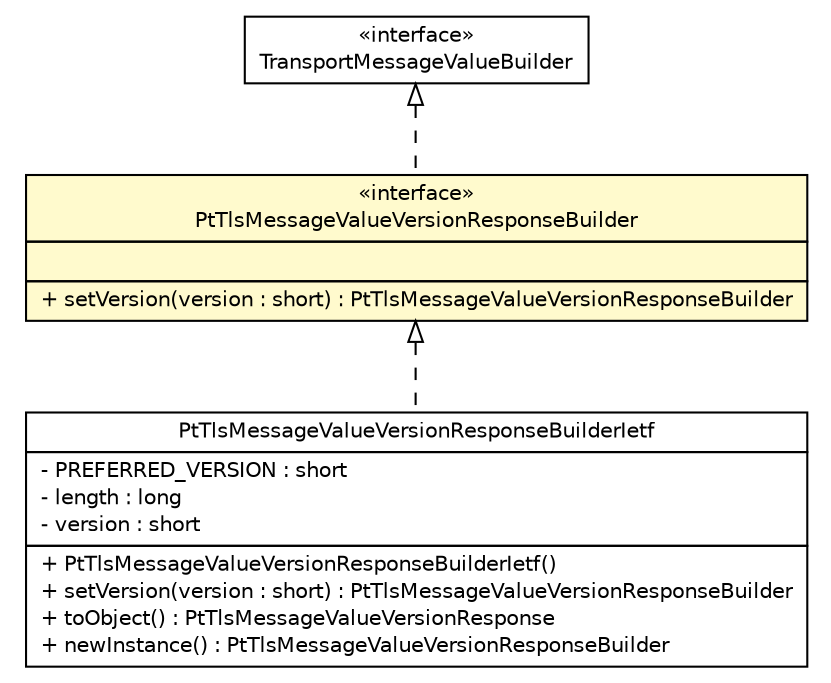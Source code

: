 #!/usr/local/bin/dot
#
# Class diagram 
# Generated by UMLGraph version R5_6 (http://www.umlgraph.org/)
#

digraph G {
	edge [fontname="Helvetica",fontsize=10,labelfontname="Helvetica",labelfontsize=10];
	node [fontname="Helvetica",fontsize=10,shape=plaintext];
	nodesep=0.25;
	ranksep=0.5;
	// de.hsbremen.tc.tnc.message.t.value.TransportMessageValueBuilder
	c153625 [label=<<table title="de.hsbremen.tc.tnc.message.t.value.TransportMessageValueBuilder" border="0" cellborder="1" cellspacing="0" cellpadding="2" port="p" href="../../../../../de/hsbremen/tc/tnc/message/t/value/TransportMessageValueBuilder.html">
		<tr><td><table border="0" cellspacing="0" cellpadding="1">
<tr><td align="center" balign="center"> &#171;interface&#187; </td></tr>
<tr><td align="center" balign="center"> TransportMessageValueBuilder </td></tr>
		</table></td></tr>
		</table>>, URL="../../../../../de/hsbremen/tc/tnc/message/t/value/TransportMessageValueBuilder.html", fontname="Helvetica", fontcolor="black", fontsize=10.0];
	// org.ietf.nea.pt.value.PtTlsMessageValueVersionResponseBuilderIetf
	c153643 [label=<<table title="org.ietf.nea.pt.value.PtTlsMessageValueVersionResponseBuilderIetf" border="0" cellborder="1" cellspacing="0" cellpadding="2" port="p" href="./PtTlsMessageValueVersionResponseBuilderIetf.html">
		<tr><td><table border="0" cellspacing="0" cellpadding="1">
<tr><td align="center" balign="center"> PtTlsMessageValueVersionResponseBuilderIetf </td></tr>
		</table></td></tr>
		<tr><td><table border="0" cellspacing="0" cellpadding="1">
<tr><td align="left" balign="left"> - PREFERRED_VERSION : short </td></tr>
<tr><td align="left" balign="left"> - length : long </td></tr>
<tr><td align="left" balign="left"> - version : short </td></tr>
		</table></td></tr>
		<tr><td><table border="0" cellspacing="0" cellpadding="1">
<tr><td align="left" balign="left"> + PtTlsMessageValueVersionResponseBuilderIetf() </td></tr>
<tr><td align="left" balign="left"> + setVersion(version : short) : PtTlsMessageValueVersionResponseBuilder </td></tr>
<tr><td align="left" balign="left"> + toObject() : PtTlsMessageValueVersionResponse </td></tr>
<tr><td align="left" balign="left"> + newInstance() : PtTlsMessageValueVersionResponseBuilder </td></tr>
		</table></td></tr>
		</table>>, URL="./PtTlsMessageValueVersionResponseBuilderIetf.html", fontname="Helvetica", fontcolor="black", fontsize=10.0];
	// org.ietf.nea.pt.value.PtTlsMessageValueVersionResponseBuilder
	c153650 [label=<<table title="org.ietf.nea.pt.value.PtTlsMessageValueVersionResponseBuilder" border="0" cellborder="1" cellspacing="0" cellpadding="2" port="p" bgcolor="lemonChiffon" href="./PtTlsMessageValueVersionResponseBuilder.html">
		<tr><td><table border="0" cellspacing="0" cellpadding="1">
<tr><td align="center" balign="center"> &#171;interface&#187; </td></tr>
<tr><td align="center" balign="center"> PtTlsMessageValueVersionResponseBuilder </td></tr>
		</table></td></tr>
		<tr><td><table border="0" cellspacing="0" cellpadding="1">
<tr><td align="left" balign="left">  </td></tr>
		</table></td></tr>
		<tr><td><table border="0" cellspacing="0" cellpadding="1">
<tr><td align="left" balign="left"> + setVersion(version : short) : PtTlsMessageValueVersionResponseBuilder </td></tr>
		</table></td></tr>
		</table>>, URL="./PtTlsMessageValueVersionResponseBuilder.html", fontname="Helvetica", fontcolor="black", fontsize=10.0];
	//org.ietf.nea.pt.value.PtTlsMessageValueVersionResponseBuilderIetf implements org.ietf.nea.pt.value.PtTlsMessageValueVersionResponseBuilder
	c153650:p -> c153643:p [dir=back,arrowtail=empty,style=dashed];
	//org.ietf.nea.pt.value.PtTlsMessageValueVersionResponseBuilder implements de.hsbremen.tc.tnc.message.t.value.TransportMessageValueBuilder
	c153625:p -> c153650:p [dir=back,arrowtail=empty,style=dashed];
}

